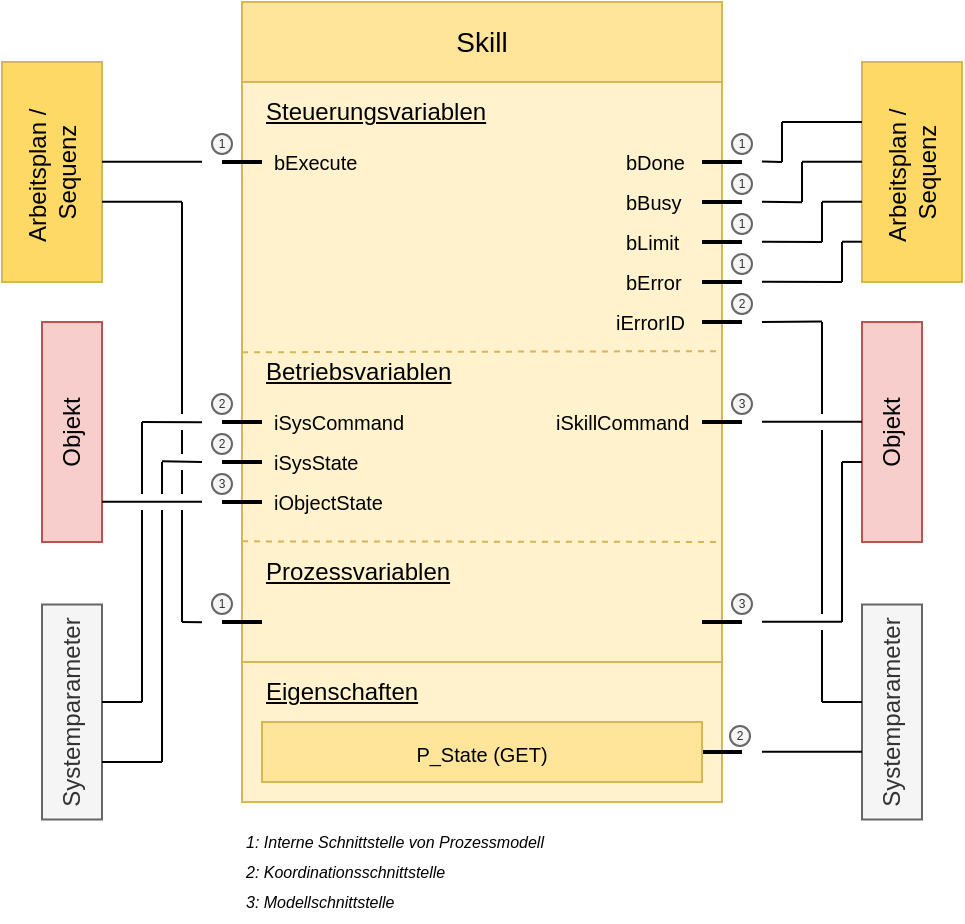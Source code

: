 <mxfile version="24.8.6">
  <diagram name="Seite-1" id="sdpVUGcd8ZdfAYJY-DBQ">
    <mxGraphModel dx="1407" dy="539" grid="1" gridSize="10" guides="1" tooltips="1" connect="1" arrows="1" fold="1" page="1" pageScale="1" pageWidth="827" pageHeight="1169" math="0" shadow="0">
      <root>
        <mxCell id="0" />
        <mxCell id="1" parent="0" />
        <mxCell id="eThXzIZxuzrMQbyXuAEO-1" value="Skill" style="rounded=0;whiteSpace=wrap;html=1;fillColor=#FFE599;strokeColor=#d6b656;fontSize=14;" vertex="1" parent="1">
          <mxGeometry x="280" y="280" width="240" height="40" as="geometry" />
        </mxCell>
        <mxCell id="eThXzIZxuzrMQbyXuAEO-2" value="" style="rounded=0;whiteSpace=wrap;html=1;fillColor=#fff2cc;strokeColor=#d6b656;" vertex="1" parent="1">
          <mxGeometry x="280" y="320" width="240" height="290" as="geometry" />
        </mxCell>
        <mxCell id="eThXzIZxuzrMQbyXuAEO-3" value="Steuerungsvariablen" style="text;html=1;align=left;verticalAlign=middle;whiteSpace=wrap;rounded=0;fontStyle=4" vertex="1" parent="1">
          <mxGeometry x="290" y="320" width="120" height="30" as="geometry" />
        </mxCell>
        <mxCell id="eThXzIZxuzrMQbyXuAEO-8" style="edgeStyle=orthogonalEdgeStyle;rounded=0;orthogonalLoop=1;jettySize=auto;html=1;endArrow=none;endFill=0;strokeWidth=2;" edge="1" parent="1" source="eThXzIZxuzrMQbyXuAEO-5">
          <mxGeometry relative="1" as="geometry">
            <mxPoint x="530" y="360" as="targetPoint" />
          </mxGeometry>
        </mxCell>
        <mxCell id="eThXzIZxuzrMQbyXuAEO-5" value="" style="rounded=0;whiteSpace=wrap;html=1;fillColor=none;strokeColor=none;" vertex="1" parent="1">
          <mxGeometry x="290" y="350" width="220" height="20" as="geometry" />
        </mxCell>
        <mxCell id="eThXzIZxuzrMQbyXuAEO-7" value="" style="endArrow=none;html=1;rounded=0;strokeWidth=2;" edge="1" parent="1" source="eThXzIZxuzrMQbyXuAEO-5">
          <mxGeometry width="50" height="50" relative="1" as="geometry">
            <mxPoint x="330" y="420" as="sourcePoint" />
            <mxPoint x="270" y="360" as="targetPoint" />
          </mxGeometry>
        </mxCell>
        <mxCell id="eThXzIZxuzrMQbyXuAEO-9" style="edgeStyle=orthogonalEdgeStyle;rounded=0;orthogonalLoop=1;jettySize=auto;html=1;endArrow=none;endFill=0;strokeWidth=2;" edge="1" parent="1" source="eThXzIZxuzrMQbyXuAEO-10">
          <mxGeometry relative="1" as="geometry">
            <mxPoint x="530" y="380" as="targetPoint" />
          </mxGeometry>
        </mxCell>
        <mxCell id="eThXzIZxuzrMQbyXuAEO-10" value="" style="rounded=0;whiteSpace=wrap;html=1;fillColor=none;strokeColor=none;" vertex="1" parent="1">
          <mxGeometry x="290" y="370" width="220" height="20" as="geometry" />
        </mxCell>
        <mxCell id="eThXzIZxuzrMQbyXuAEO-12" style="edgeStyle=orthogonalEdgeStyle;rounded=0;orthogonalLoop=1;jettySize=auto;html=1;endArrow=none;endFill=0;strokeWidth=2;" edge="1" parent="1" source="eThXzIZxuzrMQbyXuAEO-13">
          <mxGeometry relative="1" as="geometry">
            <mxPoint x="530" y="400" as="targetPoint" />
          </mxGeometry>
        </mxCell>
        <mxCell id="eThXzIZxuzrMQbyXuAEO-13" value="" style="rounded=0;whiteSpace=wrap;html=1;fillColor=none;strokeColor=none;" vertex="1" parent="1">
          <mxGeometry x="290" y="390" width="220" height="20" as="geometry" />
        </mxCell>
        <mxCell id="eThXzIZxuzrMQbyXuAEO-15" style="edgeStyle=orthogonalEdgeStyle;rounded=0;orthogonalLoop=1;jettySize=auto;html=1;endArrow=none;endFill=0;strokeWidth=2;" edge="1" parent="1" source="eThXzIZxuzrMQbyXuAEO-16">
          <mxGeometry relative="1" as="geometry">
            <mxPoint x="530" y="420" as="targetPoint" />
          </mxGeometry>
        </mxCell>
        <mxCell id="eThXzIZxuzrMQbyXuAEO-16" value="" style="rounded=0;whiteSpace=wrap;html=1;fillColor=none;strokeColor=none;" vertex="1" parent="1">
          <mxGeometry x="290" y="410" width="220" height="20" as="geometry" />
        </mxCell>
        <mxCell id="eThXzIZxuzrMQbyXuAEO-18" style="edgeStyle=orthogonalEdgeStyle;rounded=0;orthogonalLoop=1;jettySize=auto;html=1;endArrow=none;endFill=0;strokeWidth=2;" edge="1" parent="1" source="eThXzIZxuzrMQbyXuAEO-19">
          <mxGeometry relative="1" as="geometry">
            <mxPoint x="530" y="440" as="targetPoint" />
          </mxGeometry>
        </mxCell>
        <mxCell id="eThXzIZxuzrMQbyXuAEO-19" value="" style="rounded=0;whiteSpace=wrap;html=1;fillColor=none;strokeColor=none;" vertex="1" parent="1">
          <mxGeometry x="290" y="430" width="220" height="20" as="geometry" />
        </mxCell>
        <mxCell id="eThXzIZxuzrMQbyXuAEO-21" value="bExecute" style="text;html=1;align=left;verticalAlign=middle;whiteSpace=wrap;rounded=0;fontStyle=0;fontSize=10;" vertex="1" parent="1">
          <mxGeometry x="294" y="355" width="76" height="10" as="geometry" />
        </mxCell>
        <mxCell id="eThXzIZxuzrMQbyXuAEO-22" value="bDone" style="text;html=1;align=left;verticalAlign=middle;whiteSpace=wrap;rounded=0;fontStyle=0;fontSize=10;" vertex="1" parent="1">
          <mxGeometry x="470" y="355" width="40" height="10" as="geometry" />
        </mxCell>
        <mxCell id="eThXzIZxuzrMQbyXuAEO-23" value="bBusy" style="text;html=1;align=left;verticalAlign=middle;whiteSpace=wrap;rounded=0;fontStyle=0;fontSize=10;" vertex="1" parent="1">
          <mxGeometry x="470" y="375" width="40" height="10" as="geometry" />
        </mxCell>
        <mxCell id="eThXzIZxuzrMQbyXuAEO-24" value="bLimit" style="text;html=1;align=left;verticalAlign=middle;whiteSpace=wrap;rounded=0;fontStyle=0;fontSize=10;" vertex="1" parent="1">
          <mxGeometry x="470" y="395" width="40" height="10" as="geometry" />
        </mxCell>
        <mxCell id="eThXzIZxuzrMQbyXuAEO-25" value="bError" style="text;html=1;align=left;verticalAlign=middle;whiteSpace=wrap;rounded=0;fontStyle=0;fontSize=10;" vertex="1" parent="1">
          <mxGeometry x="470" y="415" width="40" height="10" as="geometry" />
        </mxCell>
        <mxCell id="eThXzIZxuzrMQbyXuAEO-26" value="iErrorID" style="text;html=1;align=left;verticalAlign=middle;whiteSpace=wrap;rounded=0;fontStyle=0;fontSize=10;" vertex="1" parent="1">
          <mxGeometry x="465" y="435" width="45" height="10" as="geometry" />
        </mxCell>
        <mxCell id="eThXzIZxuzrMQbyXuAEO-27" value="Betriebsvariablen" style="text;html=1;align=left;verticalAlign=middle;whiteSpace=wrap;rounded=0;fontStyle=4" vertex="1" parent="1">
          <mxGeometry x="290" y="450" width="120" height="30" as="geometry" />
        </mxCell>
        <mxCell id="eThXzIZxuzrMQbyXuAEO-32" style="edgeStyle=orthogonalEdgeStyle;rounded=0;orthogonalLoop=1;jettySize=auto;html=1;endArrow=none;endFill=0;strokeWidth=2;" edge="1" parent="1" source="eThXzIZxuzrMQbyXuAEO-33">
          <mxGeometry relative="1" as="geometry">
            <mxPoint x="530" y="490" as="targetPoint" />
          </mxGeometry>
        </mxCell>
        <mxCell id="eThXzIZxuzrMQbyXuAEO-33" value="" style="rounded=0;whiteSpace=wrap;html=1;fillColor=none;strokeColor=none;" vertex="1" parent="1">
          <mxGeometry x="290" y="480" width="220" height="20" as="geometry" />
        </mxCell>
        <mxCell id="eThXzIZxuzrMQbyXuAEO-34" value="" style="endArrow=none;html=1;rounded=0;strokeWidth=2;" edge="1" parent="1" source="eThXzIZxuzrMQbyXuAEO-33">
          <mxGeometry width="50" height="50" relative="1" as="geometry">
            <mxPoint x="330" y="550" as="sourcePoint" />
            <mxPoint x="270" y="490" as="targetPoint" />
          </mxGeometry>
        </mxCell>
        <mxCell id="eThXzIZxuzrMQbyXuAEO-35" value="iSysCommand" style="text;html=1;align=left;verticalAlign=middle;whiteSpace=wrap;rounded=0;fontStyle=0;fontSize=10;" vertex="1" parent="1">
          <mxGeometry x="294" y="485" width="76" height="10" as="geometry" />
        </mxCell>
        <mxCell id="eThXzIZxuzrMQbyXuAEO-36" value="iSkillCommand" style="text;html=1;align=left;verticalAlign=middle;whiteSpace=wrap;rounded=0;fontStyle=0;fontSize=10;" vertex="1" parent="1">
          <mxGeometry x="435" y="485" width="75" height="10" as="geometry" />
        </mxCell>
        <mxCell id="eThXzIZxuzrMQbyXuAEO-38" value="" style="rounded=0;whiteSpace=wrap;html=1;fillColor=none;strokeColor=none;" vertex="1" parent="1">
          <mxGeometry x="290" y="500" width="220" height="20" as="geometry" />
        </mxCell>
        <mxCell id="eThXzIZxuzrMQbyXuAEO-39" value="" style="endArrow=none;html=1;rounded=0;strokeWidth=2;" edge="1" parent="1" source="eThXzIZxuzrMQbyXuAEO-38">
          <mxGeometry width="50" height="50" relative="1" as="geometry">
            <mxPoint x="330" y="570" as="sourcePoint" />
            <mxPoint x="270" y="510" as="targetPoint" />
          </mxGeometry>
        </mxCell>
        <mxCell id="eThXzIZxuzrMQbyXuAEO-40" value="iSysState" style="text;html=1;align=left;verticalAlign=middle;whiteSpace=wrap;rounded=0;fontStyle=0;fontSize=10;" vertex="1" parent="1">
          <mxGeometry x="294" y="505" width="76" height="10" as="geometry" />
        </mxCell>
        <mxCell id="eThXzIZxuzrMQbyXuAEO-43" value="" style="rounded=0;whiteSpace=wrap;html=1;fillColor=none;strokeColor=none;" vertex="1" parent="1">
          <mxGeometry x="290" y="520" width="220" height="20" as="geometry" />
        </mxCell>
        <mxCell id="eThXzIZxuzrMQbyXuAEO-44" value="" style="endArrow=none;html=1;rounded=0;strokeWidth=2;" edge="1" parent="1" source="eThXzIZxuzrMQbyXuAEO-43">
          <mxGeometry width="50" height="50" relative="1" as="geometry">
            <mxPoint x="330" y="590" as="sourcePoint" />
            <mxPoint x="270" y="530" as="targetPoint" />
          </mxGeometry>
        </mxCell>
        <mxCell id="eThXzIZxuzrMQbyXuAEO-45" value="iObjectState" style="text;html=1;align=left;verticalAlign=middle;whiteSpace=wrap;rounded=0;fontStyle=0;fontSize=10;" vertex="1" parent="1">
          <mxGeometry x="294" y="525" width="76" height="10" as="geometry" />
        </mxCell>
        <mxCell id="eThXzIZxuzrMQbyXuAEO-48" value="Prozessvariablen" style="text;html=1;align=left;verticalAlign=middle;whiteSpace=wrap;rounded=0;fontStyle=4" vertex="1" parent="1">
          <mxGeometry x="290" y="550" width="120" height="30" as="geometry" />
        </mxCell>
        <mxCell id="eThXzIZxuzrMQbyXuAEO-49" style="edgeStyle=orthogonalEdgeStyle;rounded=0;orthogonalLoop=1;jettySize=auto;html=1;endArrow=none;endFill=0;strokeWidth=2;" edge="1" parent="1" source="eThXzIZxuzrMQbyXuAEO-50">
          <mxGeometry relative="1" as="geometry">
            <mxPoint x="530" y="590" as="targetPoint" />
          </mxGeometry>
        </mxCell>
        <mxCell id="eThXzIZxuzrMQbyXuAEO-50" value="" style="rounded=0;whiteSpace=wrap;html=1;fillColor=none;strokeColor=none;" vertex="1" parent="1">
          <mxGeometry x="290" y="580" width="220" height="20" as="geometry" />
        </mxCell>
        <mxCell id="eThXzIZxuzrMQbyXuAEO-51" value="" style="endArrow=none;html=1;rounded=0;strokeWidth=2;" edge="1" parent="1" source="eThXzIZxuzrMQbyXuAEO-50">
          <mxGeometry width="50" height="50" relative="1" as="geometry">
            <mxPoint x="330" y="650" as="sourcePoint" />
            <mxPoint x="270" y="590" as="targetPoint" />
          </mxGeometry>
        </mxCell>
        <mxCell id="eThXzIZxuzrMQbyXuAEO-54" value="" style="rounded=0;whiteSpace=wrap;html=1;fillColor=#fff2cc;strokeColor=#d6b656;" vertex="1" parent="1">
          <mxGeometry x="280" y="610" width="240" height="70" as="geometry" />
        </mxCell>
        <mxCell id="eThXzIZxuzrMQbyXuAEO-55" value="Eigenschaften" style="text;html=1;align=left;verticalAlign=middle;whiteSpace=wrap;rounded=0;fontStyle=4" vertex="1" parent="1">
          <mxGeometry x="290" y="610" width="120" height="30" as="geometry" />
        </mxCell>
        <mxCell id="eThXzIZxuzrMQbyXuAEO-57" style="edgeStyle=orthogonalEdgeStyle;rounded=0;orthogonalLoop=1;jettySize=auto;html=1;endArrow=none;endFill=0;strokeWidth=2;" edge="1" parent="1" source="eThXzIZxuzrMQbyXuAEO-56">
          <mxGeometry relative="1" as="geometry">
            <mxPoint x="530" y="655" as="targetPoint" />
          </mxGeometry>
        </mxCell>
        <mxCell id="eThXzIZxuzrMQbyXuAEO-56" value="&lt;font style=&quot;font-size: 10px;&quot;&gt;P_State (GET)&lt;/font&gt;" style="rounded=0;whiteSpace=wrap;html=1;fillColor=#FFE599;strokeColor=#d6b656;fontSize=14;" vertex="1" parent="1">
          <mxGeometry x="290" y="640" width="220" height="30" as="geometry" />
        </mxCell>
        <mxCell id="eThXzIZxuzrMQbyXuAEO-58" value="" style="endArrow=none;html=1;rounded=0;fillColor=#fff2cc;strokeColor=#d6b656;entryX=1;entryY=0.464;entryDx=0;entryDy=0;entryPerimeter=0;exitX=0;exitY=0.466;exitDx=0;exitDy=0;exitPerimeter=0;strokeWidth=1;dashed=1;" edge="1" parent="1" source="eThXzIZxuzrMQbyXuAEO-2" target="eThXzIZxuzrMQbyXuAEO-2">
          <mxGeometry width="50" height="50" relative="1" as="geometry">
            <mxPoint x="220" y="440" as="sourcePoint" />
            <mxPoint x="270" y="390" as="targetPoint" />
          </mxGeometry>
        </mxCell>
        <mxCell id="eThXzIZxuzrMQbyXuAEO-59" value="" style="endArrow=none;html=1;rounded=0;fillColor=#fff2cc;strokeColor=#d6b656;exitX=0;exitY=0.792;exitDx=0;exitDy=0;exitPerimeter=0;strokeWidth=1;dashed=1;entryX=1;entryY=0.793;entryDx=0;entryDy=0;entryPerimeter=0;" edge="1" parent="1" source="eThXzIZxuzrMQbyXuAEO-2" target="eThXzIZxuzrMQbyXuAEO-2">
          <mxGeometry width="50" height="50" relative="1" as="geometry">
            <mxPoint x="279" y="549" as="sourcePoint" />
            <mxPoint x="520" y="550" as="targetPoint" />
          </mxGeometry>
        </mxCell>
        <mxCell id="eThXzIZxuzrMQbyXuAEO-60" value="Arbeitsplan /&amp;nbsp;&lt;div&gt;Sequenz&lt;/div&gt;" style="rounded=0;whiteSpace=wrap;html=1;rotation=-90;fillColor=#FFD966;strokeColor=#d6b656;" vertex="1" parent="1">
          <mxGeometry x="130" y="340" width="110" height="50" as="geometry" />
        </mxCell>
        <mxCell id="eThXzIZxuzrMQbyXuAEO-61" value="Objekt" style="rounded=0;whiteSpace=wrap;html=1;rotation=-90;fillColor=#f8cecc;strokeColor=#b85450;" vertex="1" parent="1">
          <mxGeometry x="550" y="480" width="110" height="30" as="geometry" />
        </mxCell>
        <mxCell id="eThXzIZxuzrMQbyXuAEO-62" value="Systemparameter" style="rounded=0;whiteSpace=wrap;html=1;rotation=-90;fillColor=#f5f5f5;fontColor=#333333;strokeColor=#666666;" vertex="1" parent="1">
          <mxGeometry x="551.25" y="620" width="107.5" height="30" as="geometry" />
        </mxCell>
        <mxCell id="eThXzIZxuzrMQbyXuAEO-65" value="Arbeitsplan /&amp;nbsp;&lt;div&gt;Sequenz&lt;/div&gt;" style="rounded=0;whiteSpace=wrap;html=1;rotation=-90;fillColor=#FFD966;strokeColor=#d6b656;" vertex="1" parent="1">
          <mxGeometry x="560" y="340" width="110" height="50" as="geometry" />
        </mxCell>
        <mxCell id="eThXzIZxuzrMQbyXuAEO-66" value="Objekt" style="rounded=0;whiteSpace=wrap;html=1;rotation=-90;fillColor=#f8cecc;strokeColor=#b85450;" vertex="1" parent="1">
          <mxGeometry x="140" y="480" width="110" height="30" as="geometry" />
        </mxCell>
        <mxCell id="eThXzIZxuzrMQbyXuAEO-67" value="Systemparameter" style="rounded=0;whiteSpace=wrap;html=1;rotation=-90;fillColor=#f5f5f5;fontColor=#333333;strokeColor=#666666;" vertex="1" parent="1">
          <mxGeometry x="141.25" y="620" width="107.5" height="30" as="geometry" />
        </mxCell>
        <mxCell id="eThXzIZxuzrMQbyXuAEO-68" value="" style="endArrow=none;html=1;rounded=0;" edge="1" parent="1">
          <mxGeometry width="50" height="50" relative="1" as="geometry">
            <mxPoint x="210" y="359.86" as="sourcePoint" />
            <mxPoint x="260" y="359.86" as="targetPoint" />
          </mxGeometry>
        </mxCell>
        <mxCell id="eThXzIZxuzrMQbyXuAEO-69" value="" style="endArrow=none;html=1;rounded=0;" edge="1" parent="1">
          <mxGeometry width="50" height="50" relative="1" as="geometry">
            <mxPoint x="540" y="359.71" as="sourcePoint" />
            <mxPoint x="550" y="360" as="targetPoint" />
          </mxGeometry>
        </mxCell>
        <mxCell id="eThXzIZxuzrMQbyXuAEO-70" value="" style="endArrow=none;html=1;rounded=0;" edge="1" parent="1">
          <mxGeometry width="50" height="50" relative="1" as="geometry">
            <mxPoint x="540" y="379.85" as="sourcePoint" />
            <mxPoint x="560" y="380.14" as="targetPoint" />
          </mxGeometry>
        </mxCell>
        <mxCell id="eThXzIZxuzrMQbyXuAEO-71" value="" style="endArrow=none;html=1;rounded=0;" edge="1" parent="1">
          <mxGeometry width="50" height="50" relative="1" as="geometry">
            <mxPoint x="540" y="399.86" as="sourcePoint" />
            <mxPoint x="570" y="400" as="targetPoint" />
          </mxGeometry>
        </mxCell>
        <mxCell id="eThXzIZxuzrMQbyXuAEO-72" value="" style="endArrow=none;html=1;rounded=0;" edge="1" parent="1">
          <mxGeometry width="50" height="50" relative="1" as="geometry">
            <mxPoint x="540" y="419.86" as="sourcePoint" />
            <mxPoint x="580" y="420" as="targetPoint" />
          </mxGeometry>
        </mxCell>
        <mxCell id="eThXzIZxuzrMQbyXuAEO-73" value="" style="endArrow=none;html=1;rounded=0;" edge="1" parent="1">
          <mxGeometry width="50" height="50" relative="1" as="geometry">
            <mxPoint x="550" y="340" as="sourcePoint" />
            <mxPoint x="550" y="360" as="targetPoint" />
          </mxGeometry>
        </mxCell>
        <mxCell id="eThXzIZxuzrMQbyXuAEO-74" value="" style="endArrow=none;html=1;rounded=0;" edge="1" parent="1">
          <mxGeometry width="50" height="50" relative="1" as="geometry">
            <mxPoint x="560" y="360" as="sourcePoint" />
            <mxPoint x="560" y="380" as="targetPoint" />
          </mxGeometry>
        </mxCell>
        <mxCell id="eThXzIZxuzrMQbyXuAEO-75" value="" style="endArrow=none;html=1;rounded=0;" edge="1" parent="1">
          <mxGeometry width="50" height="50" relative="1" as="geometry">
            <mxPoint x="570" y="380" as="sourcePoint" />
            <mxPoint x="570" y="400" as="targetPoint" />
          </mxGeometry>
        </mxCell>
        <mxCell id="eThXzIZxuzrMQbyXuAEO-76" value="" style="endArrow=none;html=1;rounded=0;" edge="1" parent="1">
          <mxGeometry width="50" height="50" relative="1" as="geometry">
            <mxPoint x="580" y="410" as="sourcePoint" />
            <mxPoint x="580" y="400" as="targetPoint" />
            <Array as="points">
              <mxPoint x="580" y="420" />
            </Array>
          </mxGeometry>
        </mxCell>
        <mxCell id="eThXzIZxuzrMQbyXuAEO-77" value="" style="endArrow=none;html=1;rounded=0;" edge="1" parent="1">
          <mxGeometry width="50" height="50" relative="1" as="geometry">
            <mxPoint x="550" y="340" as="sourcePoint" />
            <mxPoint x="590" y="340" as="targetPoint" />
          </mxGeometry>
        </mxCell>
        <mxCell id="eThXzIZxuzrMQbyXuAEO-78" value="" style="endArrow=none;html=1;rounded=0;" edge="1" parent="1">
          <mxGeometry width="50" height="50" relative="1" as="geometry">
            <mxPoint x="560" y="359.86" as="sourcePoint" />
            <mxPoint x="590" y="359.86" as="targetPoint" />
          </mxGeometry>
        </mxCell>
        <mxCell id="eThXzIZxuzrMQbyXuAEO-79" value="" style="endArrow=none;html=1;rounded=0;" edge="1" parent="1">
          <mxGeometry width="50" height="50" relative="1" as="geometry">
            <mxPoint x="570" y="379.86" as="sourcePoint" />
            <mxPoint x="590" y="379.86" as="targetPoint" />
          </mxGeometry>
        </mxCell>
        <mxCell id="eThXzIZxuzrMQbyXuAEO-80" value="" style="endArrow=none;html=1;rounded=0;" edge="1" parent="1">
          <mxGeometry width="50" height="50" relative="1" as="geometry">
            <mxPoint x="580" y="399.86" as="sourcePoint" />
            <mxPoint x="590" y="399.86" as="targetPoint" />
          </mxGeometry>
        </mxCell>
        <mxCell id="eThXzIZxuzrMQbyXuAEO-81" value="" style="endArrow=none;html=1;rounded=0;" edge="1" parent="1">
          <mxGeometry width="50" height="50" relative="1" as="geometry">
            <mxPoint x="540" y="489.86" as="sourcePoint" />
            <mxPoint x="590" y="489.86" as="targetPoint" />
          </mxGeometry>
        </mxCell>
        <mxCell id="eThXzIZxuzrMQbyXuAEO-82" value="" style="endArrow=none;html=1;rounded=0;" edge="1" parent="1">
          <mxGeometry width="50" height="50" relative="1" as="geometry">
            <mxPoint x="540" y="589.86" as="sourcePoint" />
            <mxPoint x="580" y="589.86" as="targetPoint" />
          </mxGeometry>
        </mxCell>
        <mxCell id="eThXzIZxuzrMQbyXuAEO-83" value="" style="endArrow=none;html=1;rounded=0;" edge="1" parent="1">
          <mxGeometry width="50" height="50" relative="1" as="geometry">
            <mxPoint x="580" y="510" as="sourcePoint" />
            <mxPoint x="580" y="590" as="targetPoint" />
          </mxGeometry>
        </mxCell>
        <mxCell id="eThXzIZxuzrMQbyXuAEO-84" value="" style="endArrow=none;html=1;rounded=0;" edge="1" parent="1">
          <mxGeometry width="50" height="50" relative="1" as="geometry">
            <mxPoint x="590" y="510" as="sourcePoint" />
            <mxPoint x="580" y="510" as="targetPoint" />
          </mxGeometry>
        </mxCell>
        <mxCell id="eThXzIZxuzrMQbyXuAEO-86" value="" style="endArrow=none;html=1;rounded=0;" edge="1" parent="1">
          <mxGeometry width="50" height="50" relative="1" as="geometry">
            <mxPoint x="540" y="654.83" as="sourcePoint" />
            <mxPoint x="590" y="654.83" as="targetPoint" />
          </mxGeometry>
        </mxCell>
        <mxCell id="eThXzIZxuzrMQbyXuAEO-87" value="" style="endArrow=none;html=1;rounded=0;" edge="1" parent="1">
          <mxGeometry width="50" height="50" relative="1" as="geometry">
            <mxPoint x="210" y="529.83" as="sourcePoint" />
            <mxPoint x="260" y="529.83" as="targetPoint" />
          </mxGeometry>
        </mxCell>
        <mxCell id="eThXzIZxuzrMQbyXuAEO-88" value="" style="endArrow=none;html=1;rounded=0;" edge="1" parent="1">
          <mxGeometry width="50" height="50" relative="1" as="geometry">
            <mxPoint x="240" y="509.67" as="sourcePoint" />
            <mxPoint x="260" y="509.96" as="targetPoint" />
          </mxGeometry>
        </mxCell>
        <mxCell id="eThXzIZxuzrMQbyXuAEO-89" value="" style="endArrow=none;html=1;rounded=0;" edge="1" parent="1">
          <mxGeometry width="50" height="50" relative="1" as="geometry">
            <mxPoint x="230" y="490" as="sourcePoint" />
            <mxPoint x="260" y="490.12" as="targetPoint" />
          </mxGeometry>
        </mxCell>
        <mxCell id="eThXzIZxuzrMQbyXuAEO-90" value="" style="endArrow=none;html=1;rounded=0;endSize=6;startSize=6;targetPerimeterSpacing=0;" edge="1" parent="1">
          <mxGeometry width="50" height="50" relative="1" as="geometry">
            <mxPoint x="240" y="510" as="sourcePoint" />
            <mxPoint x="240" y="526" as="targetPoint" />
          </mxGeometry>
        </mxCell>
        <mxCell id="eThXzIZxuzrMQbyXuAEO-91" value="" style="endArrow=none;html=1;rounded=0;" edge="1" parent="1">
          <mxGeometry width="50" height="50" relative="1" as="geometry">
            <mxPoint x="240" y="534" as="sourcePoint" />
            <mxPoint x="240" y="660" as="targetPoint" />
          </mxGeometry>
        </mxCell>
        <mxCell id="eThXzIZxuzrMQbyXuAEO-92" value="" style="endArrow=none;html=1;rounded=0;" edge="1" parent="1">
          <mxGeometry width="50" height="50" relative="1" as="geometry">
            <mxPoint x="210" y="660" as="sourcePoint" />
            <mxPoint x="240" y="660" as="targetPoint" />
          </mxGeometry>
        </mxCell>
        <mxCell id="eThXzIZxuzrMQbyXuAEO-93" value="" style="endArrow=none;html=1;rounded=0;" edge="1" parent="1">
          <mxGeometry width="50" height="50" relative="1" as="geometry">
            <mxPoint x="230" y="490" as="sourcePoint" />
            <mxPoint x="230" y="526" as="targetPoint" />
          </mxGeometry>
        </mxCell>
        <mxCell id="eThXzIZxuzrMQbyXuAEO-94" value="" style="endArrow=none;html=1;rounded=0;" edge="1" parent="1">
          <mxGeometry width="50" height="50" relative="1" as="geometry">
            <mxPoint x="230" y="534" as="sourcePoint" />
            <mxPoint x="230" y="630" as="targetPoint" />
          </mxGeometry>
        </mxCell>
        <mxCell id="eThXzIZxuzrMQbyXuAEO-95" value="" style="endArrow=none;html=1;rounded=0;" edge="1" parent="1">
          <mxGeometry width="50" height="50" relative="1" as="geometry">
            <mxPoint x="230" y="630" as="sourcePoint" />
            <mxPoint x="210" y="630" as="targetPoint" />
          </mxGeometry>
        </mxCell>
        <mxCell id="eThXzIZxuzrMQbyXuAEO-96" value="" style="endArrow=none;html=1;rounded=0;" edge="1" parent="1">
          <mxGeometry width="50" height="50" relative="1" as="geometry">
            <mxPoint x="540" y="440" as="sourcePoint" />
            <mxPoint x="570" y="439.8" as="targetPoint" />
          </mxGeometry>
        </mxCell>
        <mxCell id="eThXzIZxuzrMQbyXuAEO-97" value="" style="endArrow=none;html=1;rounded=0;" edge="1" parent="1">
          <mxGeometry width="50" height="50" relative="1" as="geometry">
            <mxPoint x="570" y="486" as="sourcePoint" />
            <mxPoint x="570" y="440" as="targetPoint" />
          </mxGeometry>
        </mxCell>
        <mxCell id="eThXzIZxuzrMQbyXuAEO-98" value="" style="endArrow=none;html=1;rounded=0;" edge="1" parent="1">
          <mxGeometry width="50" height="50" relative="1" as="geometry">
            <mxPoint x="570" y="586" as="sourcePoint" />
            <mxPoint x="570" y="494" as="targetPoint" />
          </mxGeometry>
        </mxCell>
        <mxCell id="eThXzIZxuzrMQbyXuAEO-99" value="" style="endArrow=none;html=1;rounded=0;" edge="1" parent="1">
          <mxGeometry width="50" height="50" relative="1" as="geometry">
            <mxPoint x="570" y="630" as="sourcePoint" />
            <mxPoint x="570" y="594" as="targetPoint" />
          </mxGeometry>
        </mxCell>
        <mxCell id="eThXzIZxuzrMQbyXuAEO-100" value="" style="endArrow=none;html=1;rounded=0;" edge="1" parent="1">
          <mxGeometry width="50" height="50" relative="1" as="geometry">
            <mxPoint x="570" y="630" as="sourcePoint" />
            <mxPoint x="590" y="630" as="targetPoint" />
          </mxGeometry>
        </mxCell>
        <mxCell id="eThXzIZxuzrMQbyXuAEO-101" value="" style="endArrow=none;html=1;rounded=0;" edge="1" parent="1">
          <mxGeometry width="50" height="50" relative="1" as="geometry">
            <mxPoint x="250" y="590" as="sourcePoint" />
            <mxPoint x="260" y="590.14" as="targetPoint" />
          </mxGeometry>
        </mxCell>
        <mxCell id="eThXzIZxuzrMQbyXuAEO-102" value="" style="endArrow=none;html=1;rounded=0;" edge="1" parent="1">
          <mxGeometry width="50" height="50" relative="1" as="geometry">
            <mxPoint x="250" y="590" as="sourcePoint" />
            <mxPoint x="250" y="534" as="targetPoint" />
          </mxGeometry>
        </mxCell>
        <mxCell id="eThXzIZxuzrMQbyXuAEO-103" value="" style="endArrow=none;html=1;rounded=0;" edge="1" parent="1">
          <mxGeometry width="50" height="50" relative="1" as="geometry">
            <mxPoint x="250" y="526" as="sourcePoint" />
            <mxPoint x="250" y="514" as="targetPoint" />
          </mxGeometry>
        </mxCell>
        <mxCell id="eThXzIZxuzrMQbyXuAEO-105" value="" style="endArrow=none;html=1;rounded=0;" edge="1" parent="1">
          <mxGeometry width="50" height="50" relative="1" as="geometry">
            <mxPoint x="250" y="494" as="sourcePoint" />
            <mxPoint x="250" y="506" as="targetPoint" />
          </mxGeometry>
        </mxCell>
        <mxCell id="eThXzIZxuzrMQbyXuAEO-106" value="" style="endArrow=none;html=1;rounded=0;" edge="1" parent="1">
          <mxGeometry width="50" height="50" relative="1" as="geometry">
            <mxPoint x="250" y="380" as="sourcePoint" />
            <mxPoint x="250" y="486" as="targetPoint" />
          </mxGeometry>
        </mxCell>
        <mxCell id="eThXzIZxuzrMQbyXuAEO-107" value="" style="endArrow=none;html=1;rounded=0;" edge="1" parent="1">
          <mxGeometry width="50" height="50" relative="1" as="geometry">
            <mxPoint x="250" y="379.92" as="sourcePoint" />
            <mxPoint x="210" y="379.92" as="targetPoint" />
          </mxGeometry>
        </mxCell>
        <mxCell id="eThXzIZxuzrMQbyXuAEO-110" value="2" style="ellipse;whiteSpace=wrap;html=1;aspect=fixed;fontSize=6;fillColor=#f5f5f5;fontColor=#333333;strokeColor=#666666;" vertex="1" parent="1">
          <mxGeometry x="525" y="426" width="10" height="10" as="geometry" />
        </mxCell>
        <mxCell id="eThXzIZxuzrMQbyXuAEO-111" value="2" style="ellipse;whiteSpace=wrap;html=1;aspect=fixed;fontSize=6;fillColor=#f5f5f5;fontColor=#333333;strokeColor=#666666;" vertex="1" parent="1">
          <mxGeometry x="524" y="642" width="10" height="10" as="geometry" />
        </mxCell>
        <mxCell id="eThXzIZxuzrMQbyXuAEO-112" value="2" style="ellipse;whiteSpace=wrap;html=1;aspect=fixed;fontSize=6;fillColor=#f5f5f5;fontColor=#333333;strokeColor=#666666;" vertex="1" parent="1">
          <mxGeometry x="265" y="476" width="10" height="10" as="geometry" />
        </mxCell>
        <mxCell id="eThXzIZxuzrMQbyXuAEO-113" value="2" style="ellipse;whiteSpace=wrap;html=1;aspect=fixed;fontSize=6;fillColor=#f5f5f5;fontColor=#333333;strokeColor=#666666;" vertex="1" parent="1">
          <mxGeometry x="265" y="496" width="10" height="10" as="geometry" />
        </mxCell>
        <mxCell id="eThXzIZxuzrMQbyXuAEO-114" value="3" style="ellipse;whiteSpace=wrap;html=1;aspect=fixed;fontSize=6;fillColor=#f5f5f5;fontColor=#333333;strokeColor=#666666;" vertex="1" parent="1">
          <mxGeometry x="265" y="516" width="10" height="10" as="geometry" />
        </mxCell>
        <mxCell id="eThXzIZxuzrMQbyXuAEO-115" value="3" style="ellipse;whiteSpace=wrap;html=1;aspect=fixed;fontSize=6;fillColor=#f5f5f5;fontColor=#333333;strokeColor=#666666;" vertex="1" parent="1">
          <mxGeometry x="525" y="476" width="10" height="10" as="geometry" />
        </mxCell>
        <mxCell id="eThXzIZxuzrMQbyXuAEO-116" value="3" style="ellipse;whiteSpace=wrap;html=1;aspect=fixed;fontSize=6;fillColor=#f5f5f5;fontColor=#333333;strokeColor=#666666;" vertex="1" parent="1">
          <mxGeometry x="525" y="576" width="10" height="10" as="geometry" />
        </mxCell>
        <mxCell id="eThXzIZxuzrMQbyXuAEO-118" value="2: Koordinationsschnittstelle" style="text;html=1;align=left;verticalAlign=middle;whiteSpace=wrap;rounded=0;fontSize=8;fontStyle=2" vertex="1" parent="1">
          <mxGeometry x="280" y="710" width="140" height="10" as="geometry" />
        </mxCell>
        <mxCell id="eThXzIZxuzrMQbyXuAEO-119" value="3: Modellschnittstelle" style="text;html=1;align=left;verticalAlign=middle;whiteSpace=wrap;rounded=0;fontSize=8;fontStyle=2" vertex="1" parent="1">
          <mxGeometry x="280" y="720" width="140" height="20" as="geometry" />
        </mxCell>
        <mxCell id="eThXzIZxuzrMQbyXuAEO-121" value="1: Interne Schnittstelle von Prozessmodell" style="text;html=1;align=left;verticalAlign=middle;whiteSpace=wrap;rounded=0;fontSize=8;fontStyle=2" vertex="1" parent="1">
          <mxGeometry x="280" y="690" width="210" height="20" as="geometry" />
        </mxCell>
        <mxCell id="eThXzIZxuzrMQbyXuAEO-122" value="1" style="ellipse;whiteSpace=wrap;html=1;aspect=fixed;fontSize=6;fillColor=#f5f5f5;fontColor=#333333;strokeColor=#666666;" vertex="1" parent="1">
          <mxGeometry x="265" y="346" width="10" height="10" as="geometry" />
        </mxCell>
        <mxCell id="eThXzIZxuzrMQbyXuAEO-123" value="1" style="ellipse;whiteSpace=wrap;html=1;aspect=fixed;fontSize=6;fillColor=#f5f5f5;fontColor=#333333;strokeColor=#666666;" vertex="1" parent="1">
          <mxGeometry x="525" y="346" width="10" height="10" as="geometry" />
        </mxCell>
        <mxCell id="eThXzIZxuzrMQbyXuAEO-124" value="1" style="ellipse;whiteSpace=wrap;html=1;aspect=fixed;fontSize=6;fillColor=#f5f5f5;fontColor=#333333;strokeColor=#666666;" vertex="1" parent="1">
          <mxGeometry x="525" y="366" width="10" height="10" as="geometry" />
        </mxCell>
        <mxCell id="eThXzIZxuzrMQbyXuAEO-125" value="1" style="ellipse;whiteSpace=wrap;html=1;aspect=fixed;fontSize=6;fillColor=#f5f5f5;fontColor=#333333;strokeColor=#666666;" vertex="1" parent="1">
          <mxGeometry x="525" y="386" width="10" height="10" as="geometry" />
        </mxCell>
        <mxCell id="eThXzIZxuzrMQbyXuAEO-126" value="1" style="ellipse;whiteSpace=wrap;html=1;aspect=fixed;fontSize=6;fillColor=#f5f5f5;fontColor=#333333;strokeColor=#666666;" vertex="1" parent="1">
          <mxGeometry x="525" y="406" width="10" height="10" as="geometry" />
        </mxCell>
        <mxCell id="eThXzIZxuzrMQbyXuAEO-127" value="1" style="ellipse;whiteSpace=wrap;html=1;aspect=fixed;fontSize=6;fillColor=#f5f5f5;fontColor=#333333;strokeColor=#666666;" vertex="1" parent="1">
          <mxGeometry x="265" y="576" width="10" height="10" as="geometry" />
        </mxCell>
      </root>
    </mxGraphModel>
  </diagram>
</mxfile>
